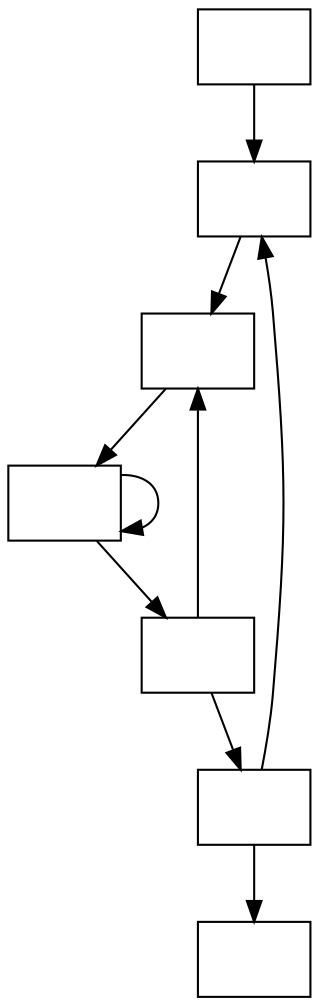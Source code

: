 digraph unnamed {

	Node0x5571abc515c0 [shape=record,label="{}"];
	Node0x5571abc515c0 -> Node0x5571abc51670;
	Node0x5571abc51670 [shape=record,label="{}"];
	Node0x5571abc51670 -> Node0x5571abc52540;
	Node0x5571abc52540 [shape=record,label="{}"];
	Node0x5571abc52540 -> Node0x5571abc52eb0;
	Node0x5571abc52eb0 [shape=record,label="{}"];
	Node0x5571abc52eb0 -> Node0x5571abc52eb0;
	Node0x5571abc52eb0 -> Node0x5571abc52830;
	Node0x5571abc52830 [shape=record,label="{}"];
	Node0x5571abc52830 -> Node0x5571abc52540;
	Node0x5571abc52830 -> Node0x5571abc51ed0;
	Node0x5571abc51ed0 [shape=record,label="{}"];
	Node0x5571abc51ed0 -> Node0x5571abc51670;
	Node0x5571abc51ed0 -> Node0x5571abc5df40;
	Node0x5571abc5df40 [shape=record,label="{}"];
}
